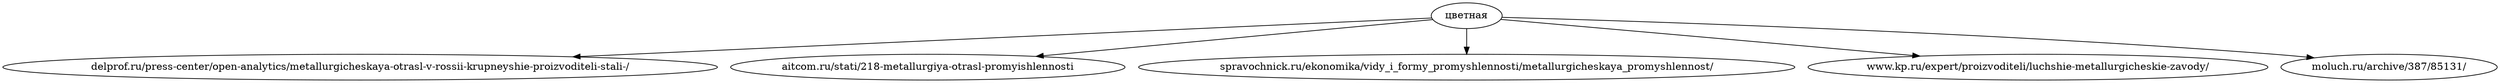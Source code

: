 digraph Mining_industry_sites {
	"цветная" -> "delprof.ru/press-center/open-analytics/metallurgicheskaya-otrasl-v-rossii-krupneyshie-proizvoditeli-stali-/"
	"цветная" -> "aitcom.ru/stati/218-metallurgiya-otrasl-promyishlennosti"
	"цветная" -> "spravochnick.ru/ekonomika/vidy_i_formy_promyshlennosti/metallurgicheskaya_promyshlennost/"
	"цветная" -> "www.kp.ru/expert/proizvoditeli/luchshie-metallurgicheskie-zavody/"
	"цветная" -> "moluch.ru/archive/387/85131/"
}
